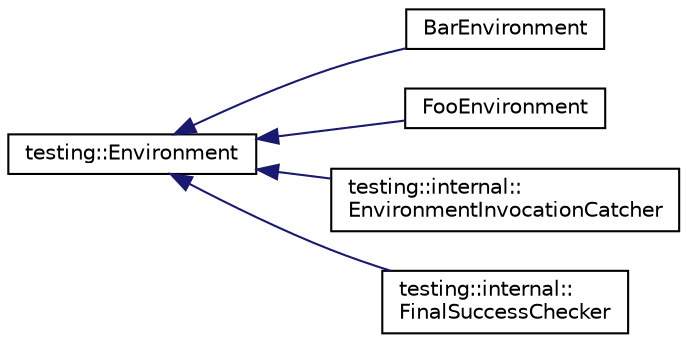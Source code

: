digraph "クラス階層図"
{
  edge [fontname="Helvetica",fontsize="10",labelfontname="Helvetica",labelfontsize="10"];
  node [fontname="Helvetica",fontsize="10",shape=record];
  rankdir="LR";
  Node0 [label="testing::Environment",height=0.2,width=0.4,color="black", fillcolor="white", style="filled",URL="$d6/d91/classtesting_1_1_environment.html"];
  Node0 -> Node1 [dir="back",color="midnightblue",fontsize="10",style="solid",fontname="Helvetica"];
  Node1 [label="BarEnvironment",height=0.2,width=0.4,color="black", fillcolor="white", style="filled",URL="$d7/de7/class_bar_environment.html"];
  Node0 -> Node2 [dir="back",color="midnightblue",fontsize="10",style="solid",fontname="Helvetica"];
  Node2 [label="FooEnvironment",height=0.2,width=0.4,color="black", fillcolor="white", style="filled",URL="$d3/de5/class_foo_environment.html"];
  Node0 -> Node3 [dir="back",color="midnightblue",fontsize="10",style="solid",fontname="Helvetica"];
  Node3 [label="testing::internal::\lEnvironmentInvocationCatcher",height=0.2,width=0.4,color="black", fillcolor="white", style="filled",URL="$d5/d0f/classtesting_1_1internal_1_1_environment_invocation_catcher.html"];
  Node0 -> Node4 [dir="back",color="midnightblue",fontsize="10",style="solid",fontname="Helvetica"];
  Node4 [label="testing::internal::\lFinalSuccessChecker",height=0.2,width=0.4,color="black", fillcolor="white", style="filled",URL="$dd/d88/classtesting_1_1internal_1_1_final_success_checker.html"];
}
